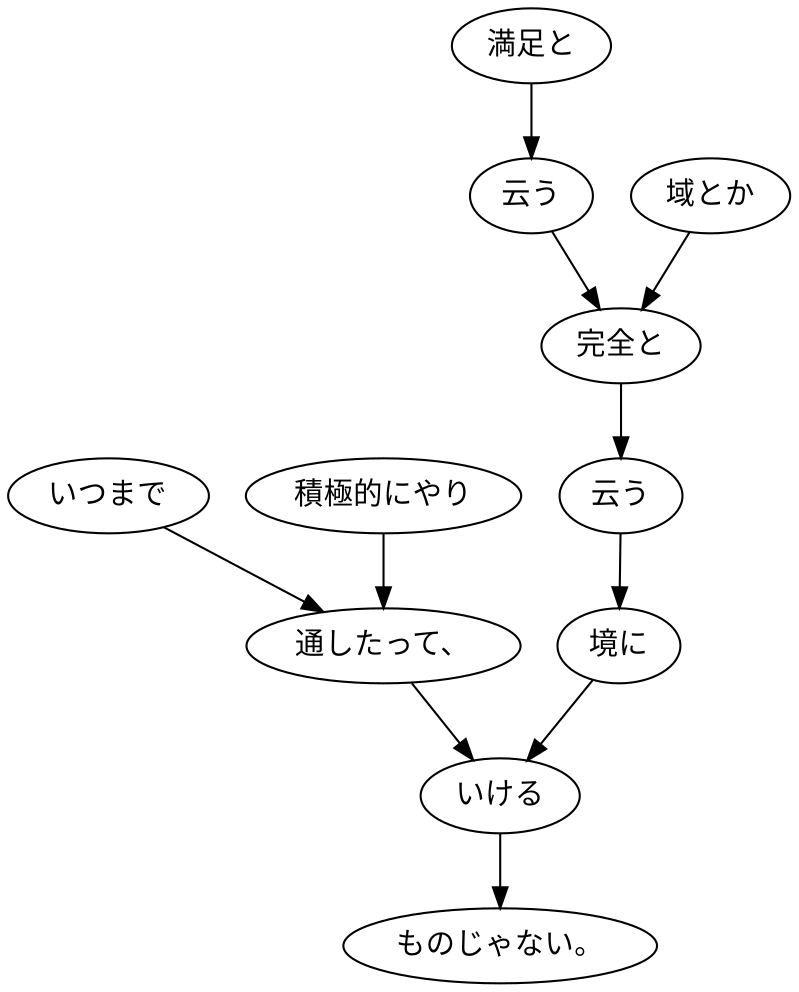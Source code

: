 digraph graph5506 {
	node0 [label="いつまで"];
	node1 [label="積極的にやり"];
	node2 [label="通したって、"];
	node3 [label="満足と"];
	node4 [label="云う"];
	node5 [label="域とか"];
	node6 [label="完全と"];
	node7 [label="云う"];
	node8 [label="境に"];
	node9 [label="いける"];
	node10 [label="ものじゃない。"];
	node0 -> node2;
	node1 -> node2;
	node2 -> node9;
	node3 -> node4;
	node4 -> node6;
	node5 -> node6;
	node6 -> node7;
	node7 -> node8;
	node8 -> node9;
	node9 -> node10;
}
